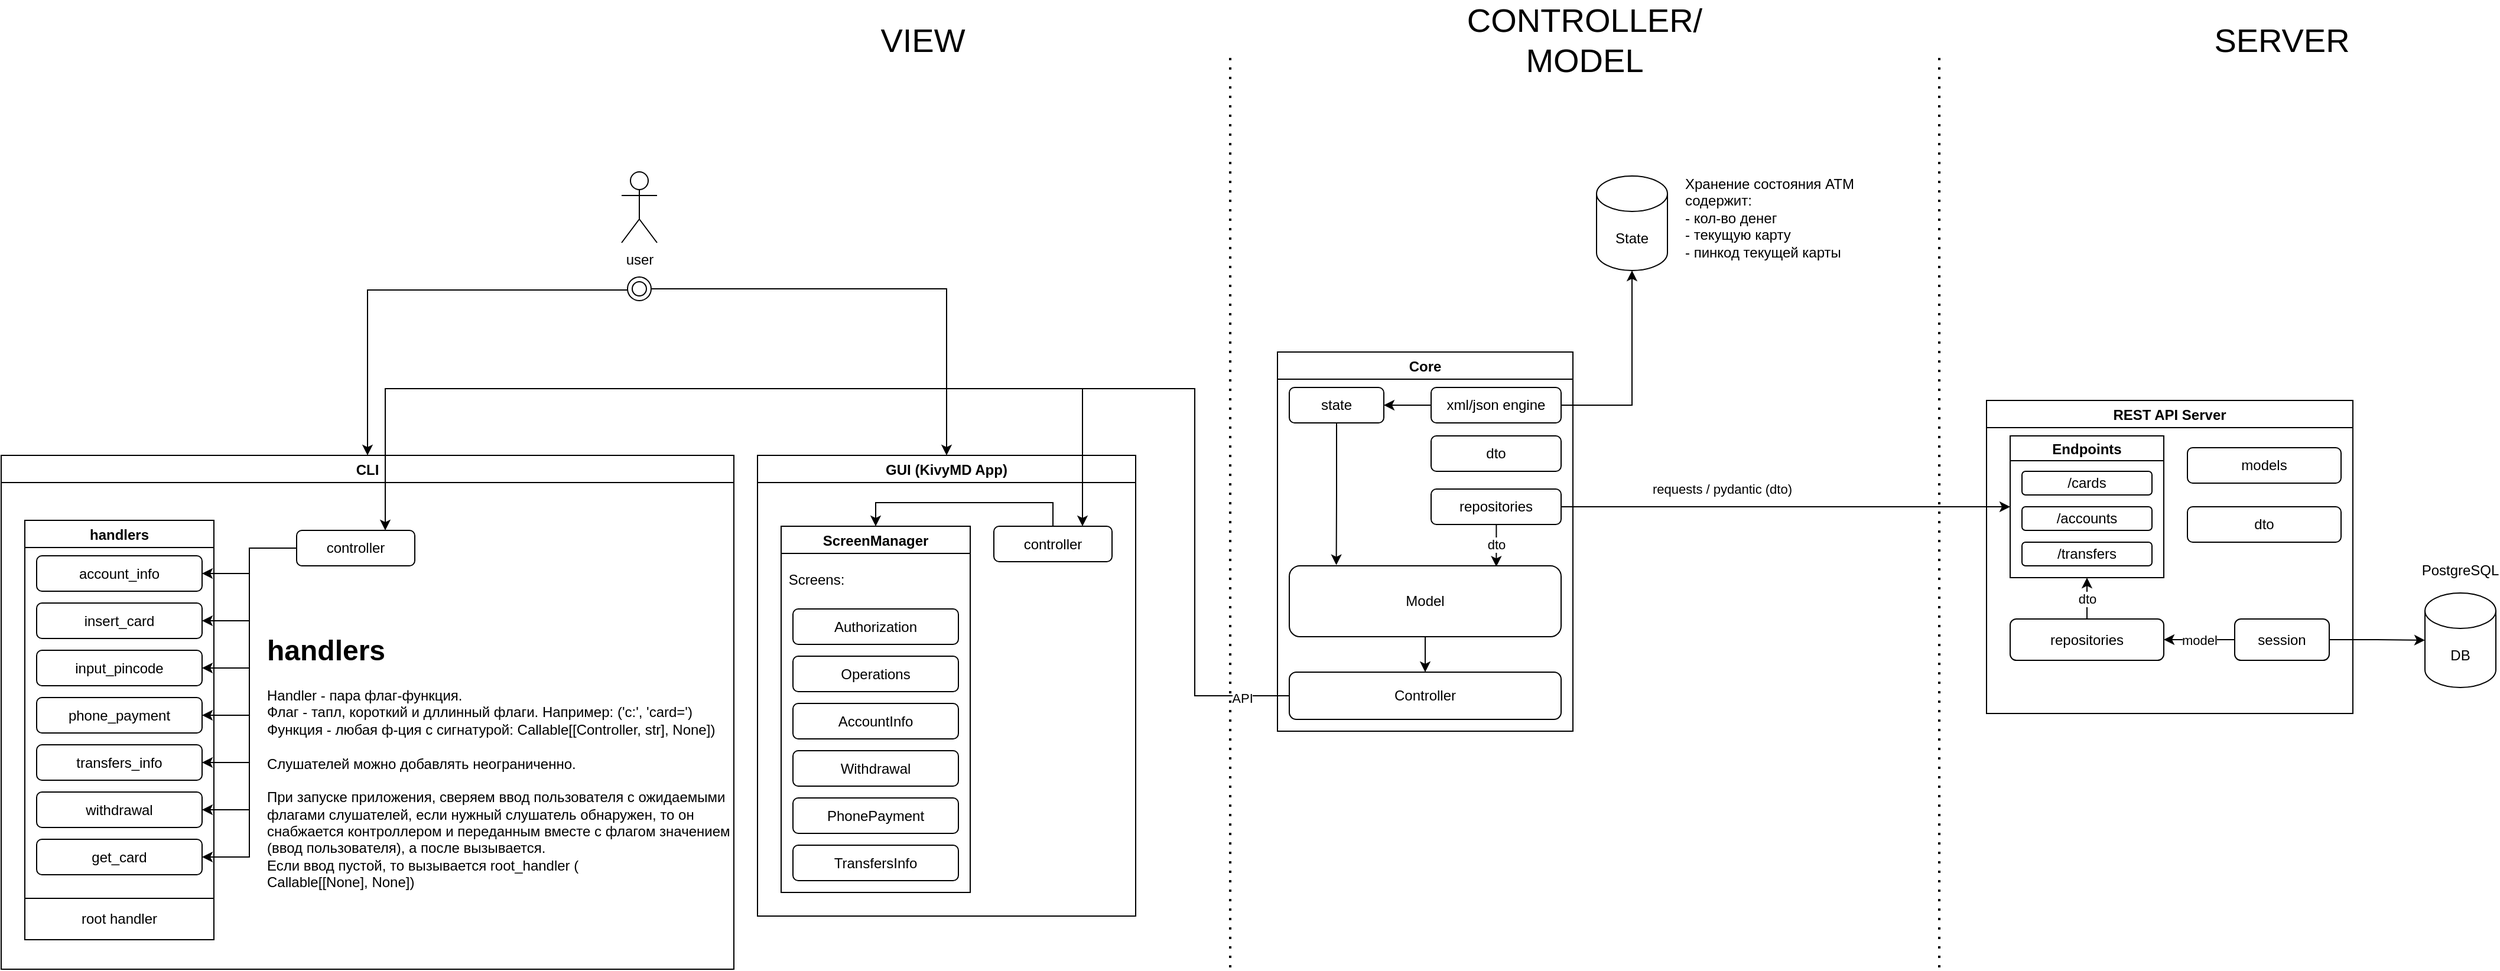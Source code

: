 <mxfile version="20.2.8" type="device"><diagram id="2jBqbDfgATmIIH-r2Uvh" name="Page-1"><mxGraphModel dx="2565" dy="2434" grid="1" gridSize="10" guides="1" tooltips="1" connect="1" arrows="1" fold="1" page="1" pageScale="1" pageWidth="827" pageHeight="1169" math="0" shadow="0"><root><mxCell id="0"/><mxCell id="1" parent="0"/><mxCell id="RlHqHq6rw03dmAbbTdx9-1" value="Core" style="swimlane;rounded=0;" parent="1" vertex="1"><mxGeometry x="320" y="159" width="250" height="321" as="geometry"/></mxCell><mxCell id="RlHqHq6rw03dmAbbTdx9-68" value="dto" style="edgeStyle=orthogonalEdgeStyle;rounded=0;orthogonalLoop=1;jettySize=auto;html=1;entryX=0.766;entryY=0.012;entryDx=0;entryDy=0;fontSize=11;endArrow=classic;endFill=1;startSize=5;endSize=6;entryPerimeter=0;" parent="RlHqHq6rw03dmAbbTdx9-1" edge="1"><mxGeometry relative="1" as="geometry"><mxPoint x="184.018" y="146" as="sourcePoint"/><mxPoint x="185.18" y="181.72" as="targetPoint"/></mxGeometry></mxCell><mxCell id="RlHqHq6rw03dmAbbTdx9-3" value="repositories" style="rounded=1;whiteSpace=wrap;html=1;" parent="RlHqHq6rw03dmAbbTdx9-1" vertex="1"><mxGeometry x="130" y="116" width="110" height="30" as="geometry"/></mxCell><mxCell id="RlHqHq6rw03dmAbbTdx9-14" value="Controller" style="rounded=1;whiteSpace=wrap;html=1;" parent="RlHqHq6rw03dmAbbTdx9-1" vertex="1"><mxGeometry x="10" y="271" width="230" height="40" as="geometry"/></mxCell><mxCell id="KGiM-ka0IUBLSqD_jSKv-26" style="edgeStyle=orthogonalEdgeStyle;rounded=0;orthogonalLoop=1;jettySize=auto;html=1;entryX=1;entryY=0.5;entryDx=0;entryDy=0;fontSize=12;" parent="RlHqHq6rw03dmAbbTdx9-1" source="RlHqHq6rw03dmAbbTdx9-26" target="RlHqHq6rw03dmAbbTdx9-63" edge="1"><mxGeometry relative="1" as="geometry"/></mxCell><mxCell id="RlHqHq6rw03dmAbbTdx9-26" value="xml/json engine" style="rounded=1;whiteSpace=wrap;html=1;" parent="RlHqHq6rw03dmAbbTdx9-1" vertex="1"><mxGeometry x="130" y="30" width="110" height="30" as="geometry"/></mxCell><mxCell id="RlHqHq6rw03dmAbbTdx9-37" style="edgeStyle=orthogonalEdgeStyle;rounded=0;orthogonalLoop=1;jettySize=auto;html=1;entryX=0.5;entryY=0;entryDx=0;entryDy=0;fontSize=12;endArrow=classic;endFill=1;startSize=5;endSize=6;exitX=0.5;exitY=1;exitDx=0;exitDy=0;" parent="RlHqHq6rw03dmAbbTdx9-1" source="RlHqHq6rw03dmAbbTdx9-24" target="RlHqHq6rw03dmAbbTdx9-14" edge="1"><mxGeometry relative="1" as="geometry"/></mxCell><mxCell id="RlHqHq6rw03dmAbbTdx9-24" value="Model" style="rounded=1;whiteSpace=wrap;html=1;fontSize=12;" parent="RlHqHq6rw03dmAbbTdx9-1" vertex="1"><mxGeometry x="10" y="181" width="230" height="60" as="geometry"/></mxCell><mxCell id="RlHqHq6rw03dmAbbTdx9-67" value="" style="edgeStyle=orthogonalEdgeStyle;rounded=0;orthogonalLoop=1;jettySize=auto;html=1;fontSize=11;endArrow=classic;endFill=1;startSize=5;endSize=6;entryX=0.173;entryY=-0.011;entryDx=0;entryDy=0;entryPerimeter=0;" parent="RlHqHq6rw03dmAbbTdx9-1" source="RlHqHq6rw03dmAbbTdx9-63" target="RlHqHq6rw03dmAbbTdx9-24" edge="1"><mxGeometry relative="1" as="geometry"><mxPoint x="50" y="130" as="targetPoint"/></mxGeometry></mxCell><mxCell id="RlHqHq6rw03dmAbbTdx9-63" value="state" style="rounded=1;whiteSpace=wrap;html=1;" parent="RlHqHq6rw03dmAbbTdx9-1" vertex="1"><mxGeometry x="10" y="30" width="80" height="30" as="geometry"/></mxCell><mxCell id="KGiM-ka0IUBLSqD_jSKv-25" value="dto" style="rounded=1;whiteSpace=wrap;html=1;" parent="RlHqHq6rw03dmAbbTdx9-1" vertex="1"><mxGeometry x="130" y="71" width="110" height="30" as="geometry"/></mxCell><mxCell id="RlHqHq6rw03dmAbbTdx9-2" value="DB" style="shape=cylinder3;whiteSpace=wrap;html=1;boundedLbl=1;backgroundOutline=1;size=15;rounded=0;" parent="1" vertex="1"><mxGeometry x="1291" y="363" width="60" height="80" as="geometry"/></mxCell><mxCell id="RlHqHq6rw03dmAbbTdx9-4" value="user&lt;br&gt;" style="shape=umlActor;verticalLabelPosition=bottom;verticalAlign=top;html=1;outlineConnect=0;rounded=0;" parent="1" vertex="1"><mxGeometry x="-235" y="6.5" width="30" height="60" as="geometry"/></mxCell><mxCell id="nqBXOaZN6E4QnkEEI-EY-26" style="edgeStyle=orthogonalEdgeStyle;rounded=0;orthogonalLoop=1;jettySize=auto;html=1;exitX=0;exitY=0.5;exitDx=0;exitDy=0;entryX=0.5;entryY=0;entryDx=0;entryDy=0;" edge="1" parent="1" source="RlHqHq6rw03dmAbbTdx9-6" target="nqBXOaZN6E4QnkEEI-EY-1"><mxGeometry relative="1" as="geometry"><Array as="points"><mxPoint x="-230" y="106.5"/><mxPoint x="-450" y="106.5"/></Array></mxGeometry></mxCell><mxCell id="nqBXOaZN6E4QnkEEI-EY-27" style="edgeStyle=orthogonalEdgeStyle;rounded=0;orthogonalLoop=1;jettySize=auto;html=1;entryX=0.5;entryY=0;entryDx=0;entryDy=0;" edge="1" parent="1" source="RlHqHq6rw03dmAbbTdx9-6" target="KGiM-ka0IUBLSqD_jSKv-34"><mxGeometry relative="1" as="geometry"/></mxCell><mxCell id="RlHqHq6rw03dmAbbTdx9-6" value="" style="ellipse;html=1;shape=endState;rounded=0;" parent="1" vertex="1"><mxGeometry x="-230" y="95.5" width="20" height="20" as="geometry"/></mxCell><mxCell id="RlHqHq6rw03dmAbbTdx9-27" value="State" style="shape=cylinder3;whiteSpace=wrap;html=1;boundedLbl=1;backgroundOutline=1;size=15;rounded=0;" parent="1" vertex="1"><mxGeometry x="590" y="10" width="60" height="80" as="geometry"/></mxCell><mxCell id="RlHqHq6rw03dmAbbTdx9-28" style="edgeStyle=orthogonalEdgeStyle;rounded=0;orthogonalLoop=1;jettySize=auto;html=1;entryX=0.5;entryY=1;entryDx=0;entryDy=0;entryPerimeter=0;fontSize=12;endArrow=classic;endFill=1;startSize=5;endSize=6;" parent="1" source="RlHqHq6rw03dmAbbTdx9-26" target="RlHqHq6rw03dmAbbTdx9-27" edge="1"><mxGeometry relative="1" as="geometry"/></mxCell><mxCell id="jVw68H28OqdkwEf9Yqzp-1" value="REST API Server" style="swimlane;rounded=0;" parent="1" vertex="1"><mxGeometry x="920" y="200" width="310" height="265" as="geometry"/></mxCell><mxCell id="jVw68H28OqdkwEf9Yqzp-15" value="Endpoints" style="swimlane;startSize=21;" parent="jVw68H28OqdkwEf9Yqzp-1" vertex="1"><mxGeometry x="20" y="30" width="130" height="120" as="geometry"/></mxCell><mxCell id="KGiM-ka0IUBLSqD_jSKv-1" value="/cards" style="rounded=1;whiteSpace=wrap;html=1;" parent="jVw68H28OqdkwEf9Yqzp-15" vertex="1"><mxGeometry x="10" y="30" width="110" height="20" as="geometry"/></mxCell><mxCell id="KGiM-ka0IUBLSqD_jSKv-2" value="/accounts" style="rounded=1;whiteSpace=wrap;html=1;" parent="jVw68H28OqdkwEf9Yqzp-15" vertex="1"><mxGeometry x="10" y="60" width="110" height="20" as="geometry"/></mxCell><mxCell id="KGiM-ka0IUBLSqD_jSKv-3" value="/transfers" style="rounded=1;whiteSpace=wrap;html=1;" parent="jVw68H28OqdkwEf9Yqzp-15" vertex="1"><mxGeometry x="10" y="90" width="110" height="20" as="geometry"/></mxCell><mxCell id="KGiM-ka0IUBLSqD_jSKv-8" value="dto" style="edgeStyle=orthogonalEdgeStyle;rounded=0;orthogonalLoop=1;jettySize=auto;html=1;entryX=0.5;entryY=1;entryDx=0;entryDy=0;" parent="jVw68H28OqdkwEf9Yqzp-1" source="KGiM-ka0IUBLSqD_jSKv-4" target="jVw68H28OqdkwEf9Yqzp-15" edge="1"><mxGeometry relative="1" as="geometry"/></mxCell><mxCell id="KGiM-ka0IUBLSqD_jSKv-4" value="repositories" style="rounded=1;whiteSpace=wrap;html=1;" parent="jVw68H28OqdkwEf9Yqzp-1" vertex="1"><mxGeometry x="20" y="185" width="130" height="35" as="geometry"/></mxCell><mxCell id="KGiM-ka0IUBLSqD_jSKv-12" value="dto" style="rounded=1;whiteSpace=wrap;html=1;" parent="jVw68H28OqdkwEf9Yqzp-1" vertex="1"><mxGeometry x="170" y="90" width="130" height="30" as="geometry"/></mxCell><mxCell id="KGiM-ka0IUBLSqD_jSKv-11" value="models" style="rounded=1;whiteSpace=wrap;html=1;" parent="jVw68H28OqdkwEf9Yqzp-1" vertex="1"><mxGeometry x="170" y="40" width="130" height="30" as="geometry"/></mxCell><mxCell id="KGiM-ka0IUBLSqD_jSKv-15" value="model" style="edgeStyle=orthogonalEdgeStyle;rounded=0;orthogonalLoop=1;jettySize=auto;html=1;entryX=1;entryY=0.5;entryDx=0;entryDy=0;" parent="jVw68H28OqdkwEf9Yqzp-1" source="KGiM-ka0IUBLSqD_jSKv-13" target="KGiM-ka0IUBLSqD_jSKv-4" edge="1"><mxGeometry relative="1" as="geometry"/></mxCell><mxCell id="KGiM-ka0IUBLSqD_jSKv-13" value="session" style="rounded=1;whiteSpace=wrap;html=1;" parent="jVw68H28OqdkwEf9Yqzp-1" vertex="1"><mxGeometry x="210" y="185" width="80" height="35" as="geometry"/></mxCell><mxCell id="jVw68H28OqdkwEf9Yqzp-28" value="requests / pydantic (dto)" style="edgeStyle=orthogonalEdgeStyle;rounded=0;orthogonalLoop=1;jettySize=auto;html=1;entryX=0;entryY=0.5;entryDx=0;entryDy=0;" parent="1" source="RlHqHq6rw03dmAbbTdx9-3" target="jVw68H28OqdkwEf9Yqzp-15" edge="1"><mxGeometry x="-0.286" y="15" relative="1" as="geometry"><mxPoint x="860" y="185" as="targetPoint"/><mxPoint as="offset"/></mxGeometry></mxCell><mxCell id="jVw68H28OqdkwEf9Yqzp-32" value="PostgreSQL" style="text;html=1;strokeColor=none;fillColor=none;align=center;verticalAlign=middle;whiteSpace=wrap;rounded=0;" parent="1" vertex="1"><mxGeometry x="1291" y="329" width="60" height="30" as="geometry"/></mxCell><mxCell id="KGiM-ka0IUBLSqD_jSKv-16" style="edgeStyle=orthogonalEdgeStyle;rounded=0;orthogonalLoop=1;jettySize=auto;html=1;entryX=0;entryY=0.5;entryDx=0;entryDy=0;entryPerimeter=0;" parent="1" source="KGiM-ka0IUBLSqD_jSKv-13" target="RlHqHq6rw03dmAbbTdx9-2" edge="1"><mxGeometry relative="1" as="geometry"/></mxCell><mxCell id="KGiM-ka0IUBLSqD_jSKv-17" value="" style="endArrow=none;dashed=1;html=1;dashPattern=1 3;strokeWidth=2;rounded=0;" parent="1" edge="1"><mxGeometry width="50" height="50" relative="1" as="geometry"><mxPoint x="880" y="680" as="sourcePoint"/><mxPoint x="880" y="-90" as="targetPoint"/></mxGeometry></mxCell><mxCell id="KGiM-ka0IUBLSqD_jSKv-18" value="" style="endArrow=none;dashed=1;html=1;dashPattern=1 3;strokeWidth=2;rounded=0;" parent="1" edge="1"><mxGeometry width="50" height="50" relative="1" as="geometry"><mxPoint x="280" y="680" as="sourcePoint"/><mxPoint x="280" y="-90" as="targetPoint"/></mxGeometry></mxCell><mxCell id="KGiM-ka0IUBLSqD_jSKv-20" value="&lt;font style=&quot;font-size: 28px;&quot;&gt;VIEW&lt;/font&gt;" style="text;html=1;strokeColor=none;fillColor=none;align=center;verticalAlign=middle;whiteSpace=wrap;rounded=0;" parent="1" vertex="1"><mxGeometry x="-10" y="-120" width="60" height="30" as="geometry"/></mxCell><mxCell id="KGiM-ka0IUBLSqD_jSKv-22" value="&lt;span style=&quot;font-size: 28px;&quot;&gt;CONTROLLER/ MODEL&lt;/span&gt;" style="text;html=1;strokeColor=none;fillColor=none;align=center;verticalAlign=middle;whiteSpace=wrap;rounded=0;" parent="1" vertex="1"><mxGeometry x="550" y="-120" width="60" height="30" as="geometry"/></mxCell><mxCell id="KGiM-ka0IUBLSqD_jSKv-27" value="Хранение состояния ATM&lt;br&gt;содержит:&lt;br&gt;- кол-во денег&lt;br&gt;- текущую карту&lt;br&gt;- пинкод текущей карты" style="text;html=1;strokeColor=none;fillColor=none;spacing=5;spacingTop=-20;whiteSpace=wrap;overflow=hidden;rounded=0;fontSize=12;" parent="1" vertex="1"><mxGeometry x="660" y="20" width="190" height="120" as="geometry"/></mxCell><mxCell id="KGiM-ka0IUBLSqD_jSKv-28" value="&lt;span style=&quot;font-size: 28px;&quot;&gt;SERVER&lt;/span&gt;" style="text;html=1;strokeColor=none;fillColor=none;align=center;verticalAlign=middle;whiteSpace=wrap;rounded=0;" parent="1" vertex="1"><mxGeometry x="1140" y="-120" width="60" height="30" as="geometry"/></mxCell><mxCell id="KGiM-ka0IUBLSqD_jSKv-34" value="GUI (KivyMD App)" style="swimlane;rounded=0;fontSize=12;" parent="1" vertex="1"><mxGeometry x="-120" y="246.5" width="320" height="390" as="geometry"><mxRectangle x="-130" y="510" width="70" height="30" as="alternateBounds"/></mxGeometry></mxCell><mxCell id="KGiM-ka0IUBLSqD_jSKv-35" value="ScreenManager" style="swimlane;rounded=0;fontSize=12;" parent="KGiM-ka0IUBLSqD_jSKv-34" vertex="1"><mxGeometry x="20" y="60" width="160" height="310" as="geometry"/></mxCell><mxCell id="KGiM-ka0IUBLSqD_jSKv-36" value="Authorization" style="rounded=1;whiteSpace=wrap;html=1;fontSize=12;" parent="KGiM-ka0IUBLSqD_jSKv-35" vertex="1"><mxGeometry x="10" y="70" width="140" height="30" as="geometry"/></mxCell><mxCell id="KGiM-ka0IUBLSqD_jSKv-37" value="Operations" style="rounded=1;whiteSpace=wrap;html=1;fontSize=12;" parent="KGiM-ka0IUBLSqD_jSKv-35" vertex="1"><mxGeometry x="10" y="110" width="140" height="30" as="geometry"/></mxCell><mxCell id="KGiM-ka0IUBLSqD_jSKv-38" value="AccountInfo" style="rounded=1;whiteSpace=wrap;html=1;fontSize=12;" parent="KGiM-ka0IUBLSqD_jSKv-35" vertex="1"><mxGeometry x="10" y="150" width="140" height="30" as="geometry"/></mxCell><mxCell id="KGiM-ka0IUBLSqD_jSKv-40" value="Withdrawal" style="rounded=1;whiteSpace=wrap;html=1;fontSize=12;" parent="KGiM-ka0IUBLSqD_jSKv-35" vertex="1"><mxGeometry x="10" y="190" width="140" height="30" as="geometry"/></mxCell><mxCell id="KGiM-ka0IUBLSqD_jSKv-41" value="PhonePayment" style="rounded=1;whiteSpace=wrap;html=1;fontSize=12;" parent="KGiM-ka0IUBLSqD_jSKv-35" vertex="1"><mxGeometry x="10" y="230" width="140" height="30" as="geometry"/></mxCell><mxCell id="KGiM-ka0IUBLSqD_jSKv-42" value="TransfersInfo" style="rounded=1;whiteSpace=wrap;html=1;fontSize=12;" parent="KGiM-ka0IUBLSqD_jSKv-35" vertex="1"><mxGeometry x="10" y="270" width="140" height="30" as="geometry"/></mxCell><mxCell id="KGiM-ka0IUBLSqD_jSKv-45" value="Screens:" style="text;html=1;strokeColor=none;fillColor=none;align=center;verticalAlign=middle;whiteSpace=wrap;rounded=0;fontSize=12;" parent="KGiM-ka0IUBLSqD_jSKv-35" vertex="1"><mxGeometry y="30" width="60" height="30" as="geometry"/></mxCell><mxCell id="KGiM-ka0IUBLSqD_jSKv-44" style="edgeStyle=orthogonalEdgeStyle;rounded=0;orthogonalLoop=1;jettySize=auto;html=1;entryX=0.5;entryY=0;entryDx=0;entryDy=0;fontSize=12;exitX=0.5;exitY=0;exitDx=0;exitDy=0;" parent="KGiM-ka0IUBLSqD_jSKv-34" source="KGiM-ka0IUBLSqD_jSKv-43" target="KGiM-ka0IUBLSqD_jSKv-35" edge="1"><mxGeometry relative="1" as="geometry"/></mxCell><mxCell id="KGiM-ka0IUBLSqD_jSKv-43" value="controller" style="rounded=1;whiteSpace=wrap;html=1;fontSize=12;" parent="KGiM-ka0IUBLSqD_jSKv-34" vertex="1"><mxGeometry x="200" y="60" width="100" height="30" as="geometry"/></mxCell><mxCell id="nqBXOaZN6E4QnkEEI-EY-1" value="CLI" style="swimlane;" vertex="1" parent="1"><mxGeometry x="-760" y="246.5" width="620" height="435" as="geometry"><mxRectangle x="-490" y="-50" width="60" height="30" as="alternateBounds"/></mxGeometry></mxCell><mxCell id="nqBXOaZN6E4QnkEEI-EY-14" style="edgeStyle=orthogonalEdgeStyle;rounded=0;orthogonalLoop=1;jettySize=auto;html=1;entryX=1;entryY=0.5;entryDx=0;entryDy=0;" edge="1" parent="nqBXOaZN6E4QnkEEI-EY-1" source="nqBXOaZN6E4QnkEEI-EY-2" target="nqBXOaZN6E4QnkEEI-EY-7"><mxGeometry relative="1" as="geometry"/></mxCell><mxCell id="nqBXOaZN6E4QnkEEI-EY-15" style="edgeStyle=orthogonalEdgeStyle;rounded=0;orthogonalLoop=1;jettySize=auto;html=1;entryX=1;entryY=0.5;entryDx=0;entryDy=0;" edge="1" parent="nqBXOaZN6E4QnkEEI-EY-1" source="nqBXOaZN6E4QnkEEI-EY-2" target="nqBXOaZN6E4QnkEEI-EY-8"><mxGeometry relative="1" as="geometry"/></mxCell><mxCell id="nqBXOaZN6E4QnkEEI-EY-16" style="edgeStyle=orthogonalEdgeStyle;rounded=0;orthogonalLoop=1;jettySize=auto;html=1;entryX=1;entryY=0.5;entryDx=0;entryDy=0;" edge="1" parent="nqBXOaZN6E4QnkEEI-EY-1" source="nqBXOaZN6E4QnkEEI-EY-2" target="nqBXOaZN6E4QnkEEI-EY-9"><mxGeometry relative="1" as="geometry"/></mxCell><mxCell id="nqBXOaZN6E4QnkEEI-EY-19" style="edgeStyle=orthogonalEdgeStyle;rounded=0;orthogonalLoop=1;jettySize=auto;html=1;entryX=1;entryY=0.5;entryDx=0;entryDy=0;" edge="1" parent="nqBXOaZN6E4QnkEEI-EY-1" source="nqBXOaZN6E4QnkEEI-EY-2" target="nqBXOaZN6E4QnkEEI-EY-10"><mxGeometry relative="1" as="geometry"/></mxCell><mxCell id="nqBXOaZN6E4QnkEEI-EY-20" style="edgeStyle=orthogonalEdgeStyle;rounded=0;orthogonalLoop=1;jettySize=auto;html=1;entryX=1;entryY=0.5;entryDx=0;entryDy=0;" edge="1" parent="nqBXOaZN6E4QnkEEI-EY-1" source="nqBXOaZN6E4QnkEEI-EY-2" target="nqBXOaZN6E4QnkEEI-EY-11"><mxGeometry relative="1" as="geometry"/></mxCell><mxCell id="nqBXOaZN6E4QnkEEI-EY-21" style="edgeStyle=orthogonalEdgeStyle;rounded=0;orthogonalLoop=1;jettySize=auto;html=1;entryX=1;entryY=0.5;entryDx=0;entryDy=0;" edge="1" parent="nqBXOaZN6E4QnkEEI-EY-1" source="nqBXOaZN6E4QnkEEI-EY-2" target="nqBXOaZN6E4QnkEEI-EY-12"><mxGeometry relative="1" as="geometry"/></mxCell><mxCell id="nqBXOaZN6E4QnkEEI-EY-22" style="edgeStyle=orthogonalEdgeStyle;rounded=0;orthogonalLoop=1;jettySize=auto;html=1;entryX=1;entryY=0.5;entryDx=0;entryDy=0;" edge="1" parent="nqBXOaZN6E4QnkEEI-EY-1" source="nqBXOaZN6E4QnkEEI-EY-2" target="nqBXOaZN6E4QnkEEI-EY-13"><mxGeometry relative="1" as="geometry"/></mxCell><mxCell id="nqBXOaZN6E4QnkEEI-EY-2" value="controller" style="rounded=1;whiteSpace=wrap;html=1;fontSize=12;" vertex="1" parent="nqBXOaZN6E4QnkEEI-EY-1"><mxGeometry x="250" y="63.5" width="100" height="30" as="geometry"/></mxCell><mxCell id="nqBXOaZN6E4QnkEEI-EY-4" value="handlers" style="swimlane;" vertex="1" parent="nqBXOaZN6E4QnkEEI-EY-1"><mxGeometry x="20" y="55" width="160" height="355" as="geometry"/></mxCell><mxCell id="nqBXOaZN6E4QnkEEI-EY-6" value="root handler" style="rounded=0;whiteSpace=wrap;html=1;" vertex="1" parent="nqBXOaZN6E4QnkEEI-EY-4"><mxGeometry y="320" width="160" height="35" as="geometry"/></mxCell><mxCell id="nqBXOaZN6E4QnkEEI-EY-7" value="account_info" style="rounded=1;whiteSpace=wrap;html=1;" vertex="1" parent="nqBXOaZN6E4QnkEEI-EY-4"><mxGeometry x="10" y="30" width="140" height="30" as="geometry"/></mxCell><mxCell id="nqBXOaZN6E4QnkEEI-EY-8" value="insert_card" style="rounded=1;whiteSpace=wrap;html=1;" vertex="1" parent="nqBXOaZN6E4QnkEEI-EY-4"><mxGeometry x="10" y="70" width="140" height="30" as="geometry"/></mxCell><mxCell id="nqBXOaZN6E4QnkEEI-EY-9" value="input_pincode" style="rounded=1;whiteSpace=wrap;html=1;" vertex="1" parent="nqBXOaZN6E4QnkEEI-EY-4"><mxGeometry x="10" y="110" width="140" height="30" as="geometry"/></mxCell><mxCell id="nqBXOaZN6E4QnkEEI-EY-10" value="phone_payment" style="rounded=1;whiteSpace=wrap;html=1;" vertex="1" parent="nqBXOaZN6E4QnkEEI-EY-4"><mxGeometry x="10" y="150" width="140" height="30" as="geometry"/></mxCell><mxCell id="nqBXOaZN6E4QnkEEI-EY-11" value="transfers_info" style="rounded=1;whiteSpace=wrap;html=1;" vertex="1" parent="nqBXOaZN6E4QnkEEI-EY-4"><mxGeometry x="10" y="190" width="140" height="30" as="geometry"/></mxCell><mxCell id="nqBXOaZN6E4QnkEEI-EY-12" value="withdrawal" style="rounded=1;whiteSpace=wrap;html=1;" vertex="1" parent="nqBXOaZN6E4QnkEEI-EY-4"><mxGeometry x="10" y="230" width="140" height="30" as="geometry"/></mxCell><mxCell id="nqBXOaZN6E4QnkEEI-EY-13" value="get_card" style="rounded=1;whiteSpace=wrap;html=1;" vertex="1" parent="nqBXOaZN6E4QnkEEI-EY-4"><mxGeometry x="10" y="270" width="140" height="30" as="geometry"/></mxCell><mxCell id="nqBXOaZN6E4QnkEEI-EY-23" value="&lt;h1&gt;handlers&lt;/h1&gt;&lt;div&gt;Handler - пара флаг-функция.&lt;/div&gt;&lt;div&gt;Флаг - тапл, короткий и дллинный флаги. Например: ('c:', 'card=')&lt;/div&gt;&lt;div&gt;Функция - любая ф-ция с сигнатурой: Callable[[Controller, str], None])&lt;/div&gt;&lt;div&gt;&lt;br&gt;&lt;/div&gt;&lt;div&gt;Слушателей можно добавлять неограниченно.&amp;nbsp;&lt;/div&gt;&lt;div&gt;&lt;br&gt;&lt;/div&gt;&lt;div&gt;При запуске приложения, сверяем ввод пользователя с ожидаемыми флагами слушателей, если нужный слушатель обнаружен, то он снабжается контроллером и переданным вместе с флагом значением (ввод пользователя), а после вызывается.&lt;br&gt;&lt;/div&gt;&lt;div&gt;&lt;span style=&quot;background-color: initial;&quot;&gt;Если ввод пустой, то вызывается root_handler (&amp;nbsp;&lt;/span&gt;&lt;/div&gt;Callable[[None], None]&lt;span style=&quot;background-color: initial;&quot;&gt;)&lt;/span&gt;&lt;br&gt;&lt;div&gt;&lt;br&gt;&lt;/div&gt;" style="text;html=1;strokeColor=none;fillColor=none;spacing=5;spacingTop=-20;whiteSpace=wrap;overflow=hidden;rounded=0;" vertex="1" parent="nqBXOaZN6E4QnkEEI-EY-1"><mxGeometry x="220" y="145" width="400" height="255" as="geometry"/></mxCell><mxCell id="nqBXOaZN6E4QnkEEI-EY-28" style="edgeStyle=orthogonalEdgeStyle;rounded=0;orthogonalLoop=1;jettySize=auto;html=1;entryX=0.75;entryY=0;entryDx=0;entryDy=0;" edge="1" parent="1" source="RlHqHq6rw03dmAbbTdx9-14" target="nqBXOaZN6E4QnkEEI-EY-2"><mxGeometry relative="1" as="geometry"><Array as="points"><mxPoint x="250" y="450"/><mxPoint x="250" y="190"/><mxPoint x="-435" y="190"/></Array></mxGeometry></mxCell><mxCell id="nqBXOaZN6E4QnkEEI-EY-29" style="edgeStyle=orthogonalEdgeStyle;rounded=0;orthogonalLoop=1;jettySize=auto;html=1;entryX=0.75;entryY=0;entryDx=0;entryDy=0;" edge="1" parent="1" source="RlHqHq6rw03dmAbbTdx9-14" target="KGiM-ka0IUBLSqD_jSKv-43"><mxGeometry relative="1" as="geometry"><Array as="points"><mxPoint x="250" y="450"/><mxPoint x="250" y="190"/><mxPoint x="155" y="190"/></Array></mxGeometry></mxCell><mxCell id="nqBXOaZN6E4QnkEEI-EY-30" value="API" style="edgeLabel;html=1;align=center;verticalAlign=middle;resizable=0;points=[];" vertex="1" connectable="0" parent="nqBXOaZN6E4QnkEEI-EY-29"><mxGeometry x="0.403" y="-3" relative="1" as="geometry"><mxPoint x="87" y="265" as="offset"/></mxGeometry></mxCell></root></mxGraphModel></diagram></mxfile>